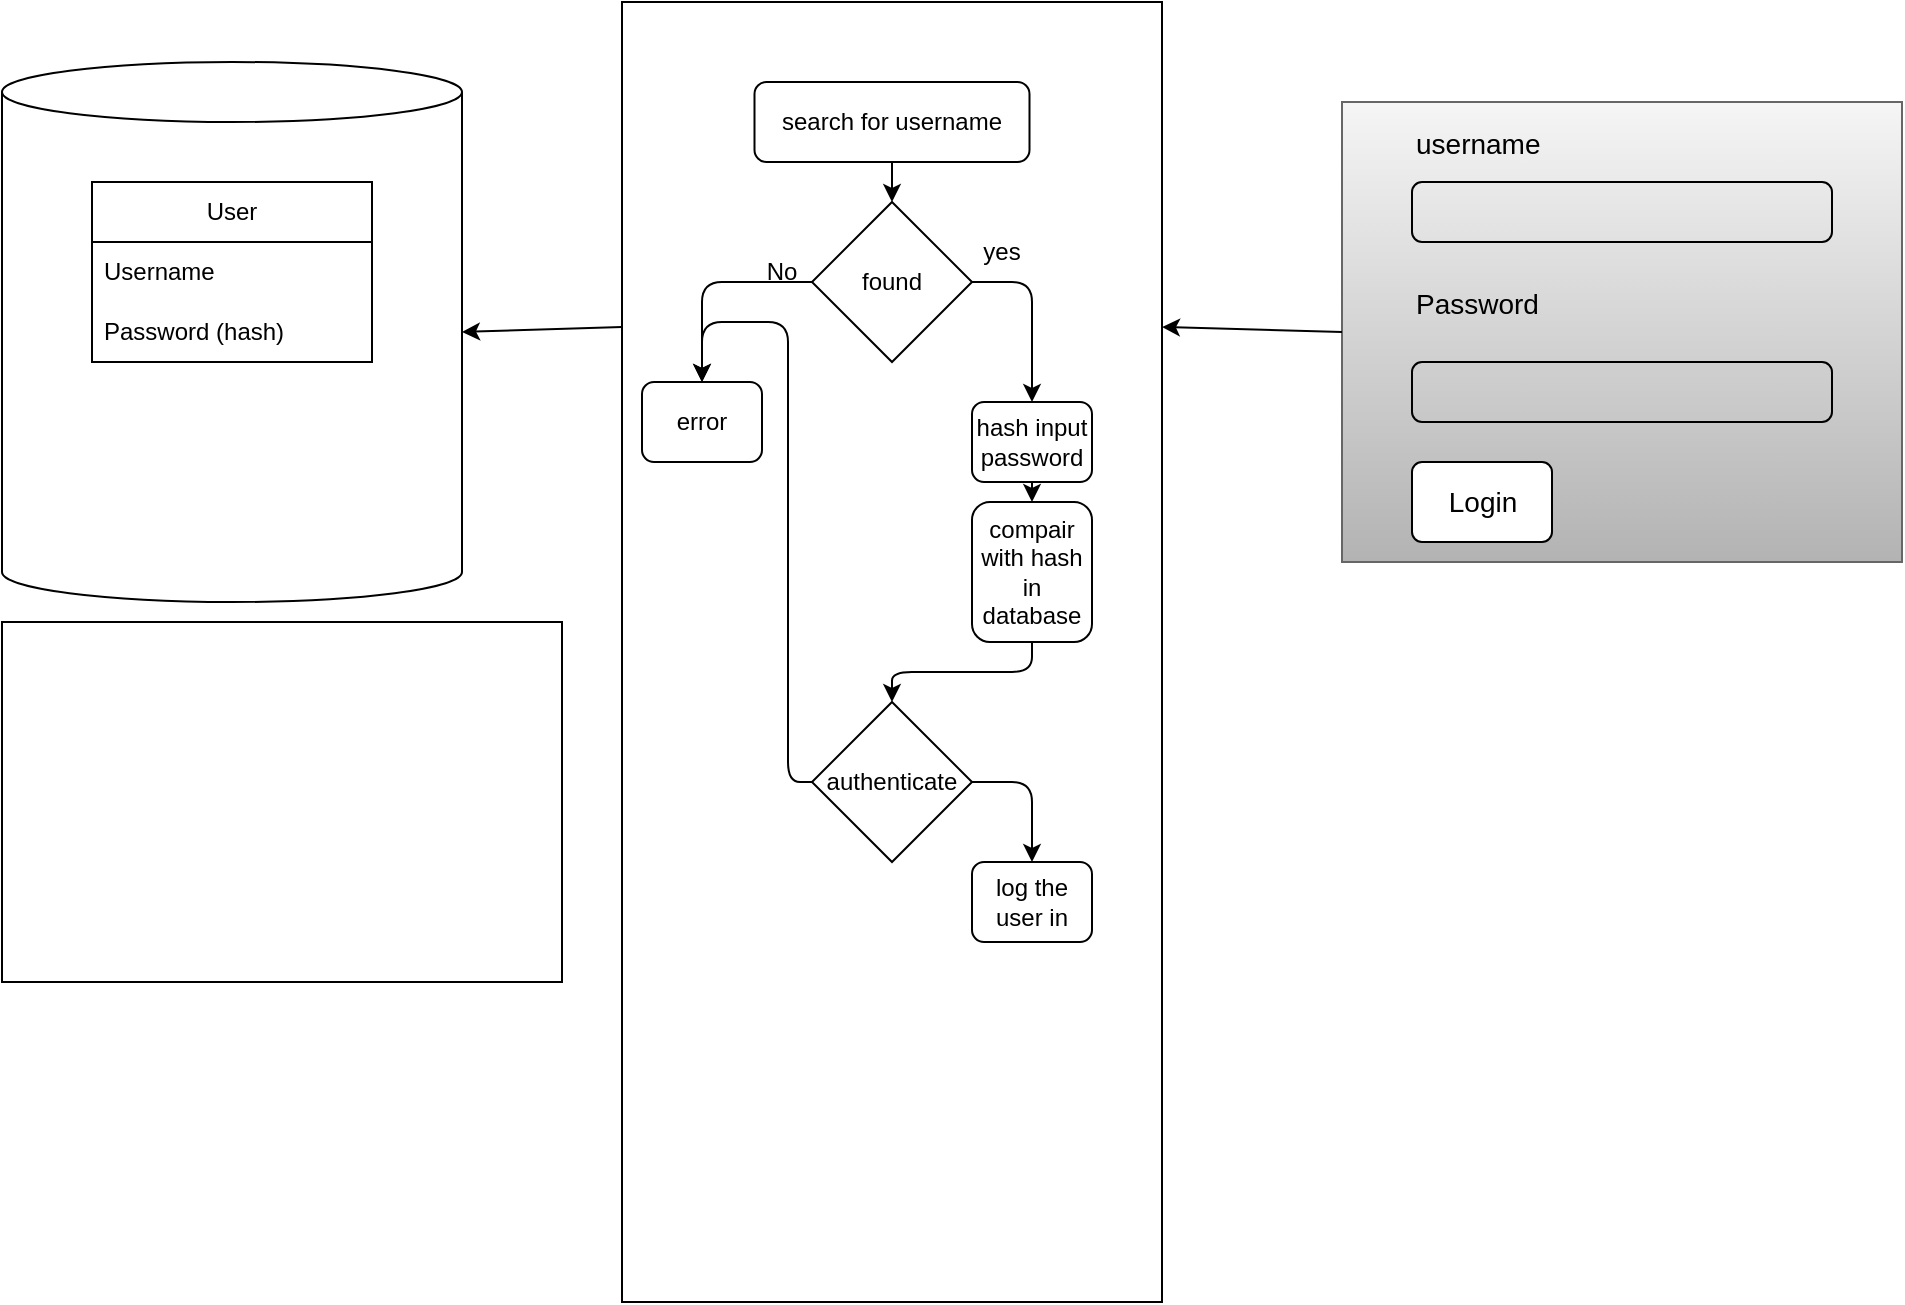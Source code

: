 <mxfile>
    <diagram id="AS7kGqX9KO6W144CEpa9" name="Page-1">
        <mxGraphModel dx="532" dy="475" grid="1" gridSize="10" guides="1" tooltips="1" connect="1" arrows="1" fold="1" page="1" pageScale="1" pageWidth="1169" pageHeight="827" math="0" shadow="0">
            <root>
                <mxCell id="0"/>
                <mxCell id="1" parent="0"/>
                <mxCell id="16" value="" style="group" parent="1" vertex="1" connectable="0">
                    <mxGeometry x="850" y="110" width="280" height="230" as="geometry"/>
                </mxCell>
                <mxCell id="15" value="" style="rounded=0;whiteSpace=wrap;html=1;fillColor=#f5f5f5;gradientColor=#b3b3b3;strokeColor=#666666;" parent="16" vertex="1">
                    <mxGeometry width="280" height="230" as="geometry"/>
                </mxCell>
                <mxCell id="7" value="username" style="align=left;fontSize=14;fontColor=#000000;fillColor=none;strokeColor=none;" parent="16" vertex="1">
                    <mxGeometry width="200" height="40" relative="1" as="geometry">
                        <mxPoint x="35" as="offset"/>
                    </mxGeometry>
                </mxCell>
                <mxCell id="8" value="" style="html=1;shadow=0;dashed=0;shape=mxgraph.bootstrap.rrect;rSize=5;fillColor=none;strokeColor=#000000;align=left;spacing=15;fontSize=14;fontColor=#6C767D;" parent="16" vertex="1">
                    <mxGeometry width="210" height="30" relative="1" as="geometry">
                        <mxPoint x="35" y="40" as="offset"/>
                    </mxGeometry>
                </mxCell>
                <mxCell id="10" value="Password" style="align=left;fontSize=14;fontColor=#000000;fillColor=none;strokeColor=none;" parent="16" vertex="1">
                    <mxGeometry width="200" height="40" relative="1" as="geometry">
                        <mxPoint x="35" y="80" as="offset"/>
                    </mxGeometry>
                </mxCell>
                <mxCell id="11" value="" style="html=1;shadow=0;dashed=0;shape=mxgraph.bootstrap.rrect;rSize=5;fillColor=none;strokeColor=#000000;align=left;spacing=15;fontSize=14;fontColor=#6C767D;" parent="16" vertex="1">
                    <mxGeometry width="210" height="30" relative="1" as="geometry">
                        <mxPoint x="35" y="130" as="offset"/>
                    </mxGeometry>
                </mxCell>
                <mxCell id="13" value="Login" style="html=1;shadow=0;dashed=0;shape=mxgraph.bootstrap.rrect;rSize=5;align=center;fontSize=14;" parent="16" vertex="1">
                    <mxGeometry width="70" height="40" relative="1" as="geometry">
                        <mxPoint x="35" y="180" as="offset"/>
                    </mxGeometry>
                </mxCell>
                <mxCell id="17" value="" style="group" parent="1" vertex="1" connectable="0">
                    <mxGeometry x="180" y="90" width="230" height="270" as="geometry"/>
                </mxCell>
                <mxCell id="6" value="" style="shape=cylinder3;whiteSpace=wrap;html=1;boundedLbl=1;backgroundOutline=1;size=15;" parent="17" vertex="1">
                    <mxGeometry width="230" height="270" as="geometry"/>
                </mxCell>
                <mxCell id="2" value="User" style="swimlane;fontStyle=0;childLayout=stackLayout;horizontal=1;startSize=30;horizontalStack=0;resizeParent=1;resizeParentMax=0;resizeLast=0;collapsible=1;marginBottom=0;whiteSpace=wrap;html=1;" parent="17" vertex="1">
                    <mxGeometry x="45" y="60" width="140" height="90" as="geometry"/>
                </mxCell>
                <mxCell id="3" value="Username" style="text;strokeColor=none;fillColor=none;align=left;verticalAlign=middle;spacingLeft=4;spacingRight=4;overflow=hidden;points=[[0,0.5],[1,0.5]];portConstraint=eastwest;rotatable=0;whiteSpace=wrap;html=1;" parent="2" vertex="1">
                    <mxGeometry y="30" width="140" height="30" as="geometry"/>
                </mxCell>
                <mxCell id="4" value="Password (hash)" style="text;strokeColor=none;fillColor=none;align=left;verticalAlign=middle;spacingLeft=4;spacingRight=4;overflow=hidden;points=[[0,0.5],[1,0.5]];portConstraint=eastwest;rotatable=0;whiteSpace=wrap;html=1;" parent="2" vertex="1">
                    <mxGeometry y="60" width="140" height="30" as="geometry"/>
                </mxCell>
                <mxCell id="21" style="edgeStyle=none;html=1;exitX=0;exitY=0.25;exitDx=0;exitDy=0;entryX=1;entryY=0.5;entryDx=0;entryDy=0;entryPerimeter=0;fontColor=#000000;" parent="1" source="19" target="6" edge="1">
                    <mxGeometry relative="1" as="geometry"/>
                </mxCell>
                <mxCell id="19" value="" style="rounded=0;whiteSpace=wrap;html=1;strokeColor=#000000;fontColor=#000000;fillColor=#FFFFFF;" parent="1" vertex="1">
                    <mxGeometry x="490" y="60" width="270" height="650" as="geometry"/>
                </mxCell>
                <mxCell id="20" style="edgeStyle=none;html=1;exitX=0;exitY=0.5;exitDx=0;exitDy=0;entryX=1;entryY=0.25;entryDx=0;entryDy=0;fontColor=#000000;" parent="1" source="15" target="19" edge="1">
                    <mxGeometry relative="1" as="geometry"/>
                </mxCell>
                <mxCell id="25" style="edgeStyle=none;html=1;exitX=0.5;exitY=1;exitDx=0;exitDy=0;entryX=0.5;entryY=0;entryDx=0;entryDy=0;fontColor=#000000;strokeColor=#000000;" parent="1" source="23" target="24" edge="1">
                    <mxGeometry relative="1" as="geometry"/>
                </mxCell>
                <mxCell id="23" value="search for username" style="rounded=1;whiteSpace=wrap;html=1;strokeColor=#000000;fontColor=#000000;fillColor=#FFFFFF;" parent="1" vertex="1">
                    <mxGeometry x="556.25" y="100" width="137.5" height="40" as="geometry"/>
                </mxCell>
                <mxCell id="27" style="edgeStyle=orthogonalEdgeStyle;html=1;exitX=0;exitY=0.5;exitDx=0;exitDy=0;entryX=0.5;entryY=0;entryDx=0;entryDy=0;strokeColor=#000000;fontColor=#000000;" parent="1" source="24" target="26" edge="1">
                    <mxGeometry relative="1" as="geometry"/>
                </mxCell>
                <mxCell id="30" style="edgeStyle=orthogonalEdgeStyle;html=1;exitX=1;exitY=0.5;exitDx=0;exitDy=0;entryX=0.5;entryY=0;entryDx=0;entryDy=0;strokeColor=#000000;fontColor=#000000;" parent="1" source="24" target="29" edge="1">
                    <mxGeometry relative="1" as="geometry"/>
                </mxCell>
                <mxCell id="24" value="found" style="rhombus;whiteSpace=wrap;html=1;strokeColor=#000000;fontColor=#000000;fillColor=#FFFFFF;" parent="1" vertex="1">
                    <mxGeometry x="585" y="160" width="80" height="80" as="geometry"/>
                </mxCell>
                <mxCell id="26" value="error" style="rounded=1;whiteSpace=wrap;html=1;strokeColor=#000000;fontColor=#000000;fillColor=#FFFFFF;" parent="1" vertex="1">
                    <mxGeometry x="500" y="250" width="60" height="40" as="geometry"/>
                </mxCell>
                <mxCell id="34" style="edgeStyle=orthogonalEdgeStyle;html=1;exitX=0.5;exitY=1;exitDx=0;exitDy=0;entryX=0.5;entryY=0;entryDx=0;entryDy=0;strokeColor=#000000;fontColor=#000000;" parent="1" source="29" target="33" edge="1">
                    <mxGeometry relative="1" as="geometry"/>
                </mxCell>
                <mxCell id="29" value="hash input password" style="rounded=1;whiteSpace=wrap;html=1;strokeColor=#000000;fontColor=#000000;fillColor=#FFFFFF;" parent="1" vertex="1">
                    <mxGeometry x="665" y="260" width="60" height="40" as="geometry"/>
                </mxCell>
                <mxCell id="31" value="No" style="text;html=1;strokeColor=none;fillColor=none;align=center;verticalAlign=middle;whiteSpace=wrap;rounded=0;fontColor=#000000;" parent="1" vertex="1">
                    <mxGeometry x="540" y="180" width="60" height="30" as="geometry"/>
                </mxCell>
                <mxCell id="32" value="yes" style="text;html=1;strokeColor=none;fillColor=none;align=center;verticalAlign=middle;whiteSpace=wrap;rounded=0;fontColor=#000000;" parent="1" vertex="1">
                    <mxGeometry x="650" y="170" width="60" height="30" as="geometry"/>
                </mxCell>
                <mxCell id="36" style="edgeStyle=orthogonalEdgeStyle;html=1;exitX=0.5;exitY=1;exitDx=0;exitDy=0;entryX=0.5;entryY=0;entryDx=0;entryDy=0;strokeColor=#000000;fontColor=#000000;" parent="1" source="33" target="35" edge="1">
                    <mxGeometry relative="1" as="geometry"/>
                </mxCell>
                <mxCell id="33" value="compair with hash in database" style="rounded=1;whiteSpace=wrap;html=1;strokeColor=#000000;fontColor=#000000;fillColor=#FFFFFF;" parent="1" vertex="1">
                    <mxGeometry x="665" y="310" width="60" height="70" as="geometry"/>
                </mxCell>
                <mxCell id="37" style="edgeStyle=orthogonalEdgeStyle;html=1;exitX=0;exitY=0.5;exitDx=0;exitDy=0;entryX=0.5;entryY=0;entryDx=0;entryDy=0;strokeColor=#000000;fontColor=#000000;" parent="1" source="35" target="26" edge="1">
                    <mxGeometry relative="1" as="geometry">
                        <Array as="points">
                            <mxPoint x="573" y="450"/>
                            <mxPoint x="573" y="220"/>
                            <mxPoint x="530" y="220"/>
                        </Array>
                    </mxGeometry>
                </mxCell>
                <mxCell id="39" style="edgeStyle=orthogonalEdgeStyle;html=1;exitX=1;exitY=0.5;exitDx=0;exitDy=0;entryX=0.5;entryY=0;entryDx=0;entryDy=0;strokeColor=#000000;fontColor=#000000;" parent="1" source="35" target="38" edge="1">
                    <mxGeometry relative="1" as="geometry"/>
                </mxCell>
                <mxCell id="35" value="authenticate" style="rhombus;whiteSpace=wrap;html=1;strokeColor=#000000;fontColor=#000000;fillColor=#FFFFFF;" parent="1" vertex="1">
                    <mxGeometry x="585" y="410" width="80" height="80" as="geometry"/>
                </mxCell>
                <mxCell id="38" value="log the user in" style="rounded=1;whiteSpace=wrap;html=1;strokeColor=#000000;fontColor=#000000;fillColor=#FFFFFF;" parent="1" vertex="1">
                    <mxGeometry x="665" y="490" width="60" height="40" as="geometry"/>
                </mxCell>
                <mxCell id="43" value="" style="rounded=0;whiteSpace=wrap;html=1;strokeColor=#000000;fontColor=#000000;fillColor=#FFFFFF;" parent="1" vertex="1">
                    <mxGeometry x="180" y="370" width="280" height="180" as="geometry"/>
                </mxCell>
            </root>
        </mxGraphModel>
    </diagram>
</mxfile>